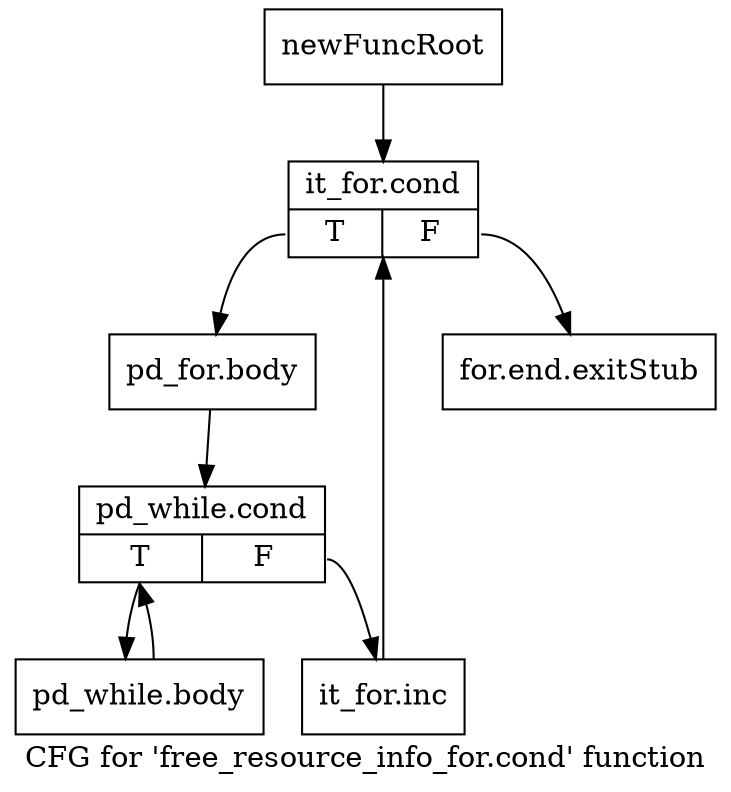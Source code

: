 digraph "CFG for 'free_resource_info_for.cond' function" {
	label="CFG for 'free_resource_info_for.cond' function";

	Node0xc067200 [shape=record,label="{newFuncRoot}"];
	Node0xc067200 -> Node0xc067600;
	Node0xc0675b0 [shape=record,label="{for.end.exitStub}"];
	Node0xc067600 [shape=record,label="{it_for.cond|{<s0>T|<s1>F}}"];
	Node0xc067600:s0 -> Node0xc067650;
	Node0xc067600:s1 -> Node0xc0675b0;
	Node0xc067650 [shape=record,label="{pd_for.body}"];
	Node0xc067650 -> Node0xc0676a0;
	Node0xc0676a0 [shape=record,label="{pd_while.cond|{<s0>T|<s1>F}}"];
	Node0xc0676a0:s0 -> Node0xc067740;
	Node0xc0676a0:s1 -> Node0xc0676f0;
	Node0xc0676f0 [shape=record,label="{it_for.inc}"];
	Node0xc0676f0 -> Node0xc067600;
	Node0xc067740 [shape=record,label="{pd_while.body}"];
	Node0xc067740 -> Node0xc0676a0;
}
